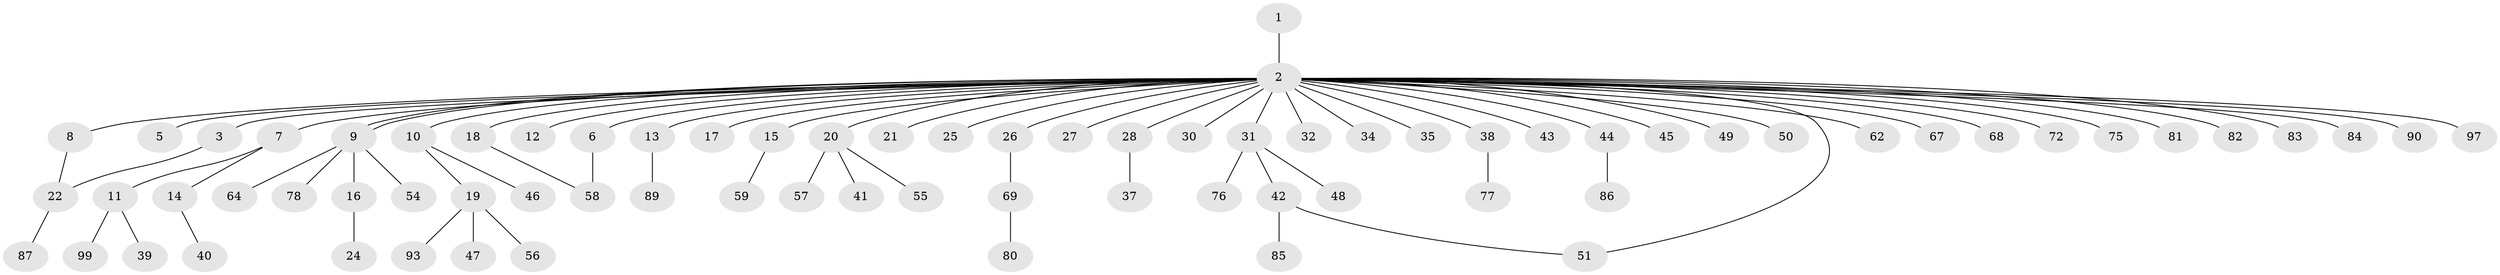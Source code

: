 // original degree distribution, {1: 0.6464646464646465, 32: 0.010101010101010102, 3: 0.1111111111111111, 13: 0.010101010101010102, 2: 0.16161616161616163, 4: 0.020202020202020204, 7: 0.010101010101010102, 5: 0.030303030303030304}
// Generated by graph-tools (version 1.1) at 2025/41/03/06/25 10:41:50]
// undirected, 75 vertices, 78 edges
graph export_dot {
graph [start="1"]
  node [color=gray90,style=filled];
  1;
  2 [super="+4"];
  3 [super="+65"];
  5;
  6;
  7 [super="+94"];
  8;
  9 [super="+36"];
  10;
  11 [super="+23"];
  12;
  13;
  14 [super="+63"];
  15;
  16;
  17;
  18 [super="+29"];
  19 [super="+33"];
  20 [super="+73"];
  21 [super="+98"];
  22 [super="+60"];
  24;
  25 [super="+66"];
  26 [super="+52"];
  27;
  28 [super="+96"];
  30;
  31 [super="+53"];
  32;
  34;
  35;
  37;
  38 [super="+92"];
  39;
  40;
  41;
  42;
  43 [super="+70"];
  44 [super="+74"];
  45 [super="+71"];
  46 [super="+79"];
  47;
  48;
  49;
  50;
  51 [super="+88"];
  54;
  55;
  56;
  57;
  58 [super="+61"];
  59 [super="+95"];
  62;
  64;
  67;
  68;
  69;
  72;
  75;
  76;
  77;
  78;
  80;
  81;
  82;
  83;
  84 [super="+91"];
  85;
  86;
  87;
  89;
  90;
  93;
  97;
  99;
  1 -- 2;
  2 -- 3;
  2 -- 5;
  2 -- 8;
  2 -- 9;
  2 -- 9;
  2 -- 12;
  2 -- 15;
  2 -- 17;
  2 -- 21;
  2 -- 25;
  2 -- 26;
  2 -- 27;
  2 -- 28;
  2 -- 30;
  2 -- 32;
  2 -- 34;
  2 -- 38;
  2 -- 43;
  2 -- 49;
  2 -- 50;
  2 -- 51;
  2 -- 67;
  2 -- 68;
  2 -- 72;
  2 -- 81;
  2 -- 82;
  2 -- 83;
  2 -- 84;
  2 -- 90;
  2 -- 97;
  2 -- 35;
  2 -- 6;
  2 -- 7;
  2 -- 10;
  2 -- 75;
  2 -- 44;
  2 -- 13;
  2 -- 45;
  2 -- 18;
  2 -- 20;
  2 -- 62;
  2 -- 31;
  3 -- 22;
  6 -- 58;
  7 -- 11;
  7 -- 14;
  8 -- 22;
  9 -- 16;
  9 -- 54;
  9 -- 64;
  9 -- 78;
  10 -- 19;
  10 -- 46;
  11 -- 39;
  11 -- 99;
  13 -- 89;
  14 -- 40;
  15 -- 59;
  16 -- 24;
  18 -- 58;
  19 -- 47;
  19 -- 56;
  19 -- 93;
  20 -- 41;
  20 -- 55;
  20 -- 57;
  22 -- 87;
  26 -- 69;
  28 -- 37;
  31 -- 42;
  31 -- 48;
  31 -- 76;
  38 -- 77;
  42 -- 85;
  42 -- 51;
  44 -- 86;
  69 -- 80;
}
